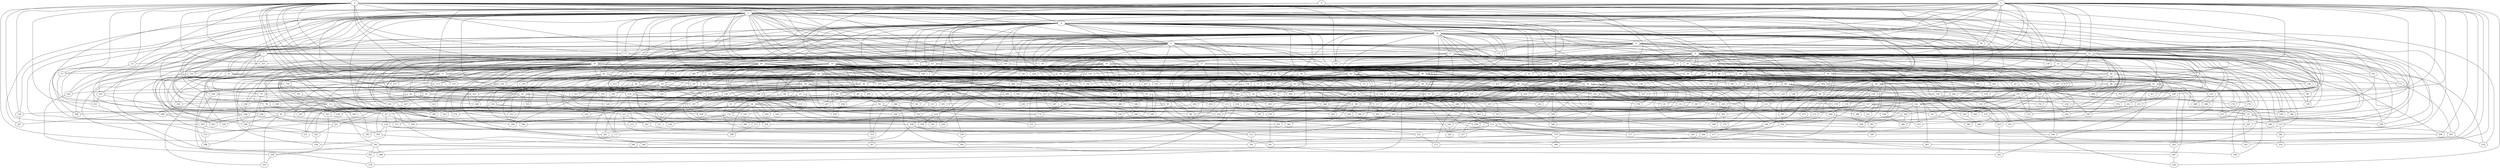 strict graph "barabasi_albert_graph(400,3)" {
0;
1;
2;
3;
4;
5;
6;
7;
8;
9;
10;
11;
12;
13;
14;
15;
16;
17;
18;
19;
20;
21;
22;
23;
24;
25;
26;
27;
28;
29;
30;
31;
32;
33;
34;
35;
36;
37;
38;
39;
40;
41;
42;
43;
44;
45;
46;
47;
48;
49;
50;
51;
52;
53;
54;
55;
56;
57;
58;
59;
60;
61;
62;
63;
64;
65;
66;
67;
68;
69;
70;
71;
72;
73;
74;
75;
76;
77;
78;
79;
80;
81;
82;
83;
84;
85;
86;
87;
88;
89;
90;
91;
92;
93;
94;
95;
96;
97;
98;
99;
100;
101;
102;
103;
104;
105;
106;
107;
108;
109;
110;
111;
112;
113;
114;
115;
116;
117;
118;
119;
120;
121;
122;
123;
124;
125;
126;
127;
128;
129;
130;
131;
132;
133;
134;
135;
136;
137;
138;
139;
140;
141;
142;
143;
144;
145;
146;
147;
148;
149;
150;
151;
152;
153;
154;
155;
156;
157;
158;
159;
160;
161;
162;
163;
164;
165;
166;
167;
168;
169;
170;
171;
172;
173;
174;
175;
176;
177;
178;
179;
180;
181;
182;
183;
184;
185;
186;
187;
188;
189;
190;
191;
192;
193;
194;
195;
196;
197;
198;
199;
200;
201;
202;
203;
204;
205;
206;
207;
208;
209;
210;
211;
212;
213;
214;
215;
216;
217;
218;
219;
220;
221;
222;
223;
224;
225;
226;
227;
228;
229;
230;
231;
232;
233;
234;
235;
236;
237;
238;
239;
240;
241;
242;
243;
244;
245;
246;
247;
248;
249;
250;
251;
252;
253;
254;
255;
256;
257;
258;
259;
260;
261;
262;
263;
264;
265;
266;
267;
268;
269;
270;
271;
272;
273;
274;
275;
276;
277;
278;
279;
280;
281;
282;
283;
284;
285;
286;
287;
288;
289;
290;
291;
292;
293;
294;
295;
296;
297;
298;
299;
300;
301;
302;
303;
304;
305;
306;
307;
308;
309;
310;
311;
312;
313;
314;
315;
316;
317;
318;
319;
320;
321;
322;
323;
324;
325;
326;
327;
328;
329;
330;
331;
332;
333;
334;
335;
336;
337;
338;
339;
340;
341;
342;
343;
344;
345;
346;
347;
348;
349;
350;
351;
352;
353;
354;
355;
356;
357;
358;
359;
360;
361;
362;
363;
364;
365;
366;
367;
368;
369;
370;
371;
372;
373;
374;
375;
376;
377;
378;
379;
380;
381;
382;
383;
384;
385;
386;
387;
388;
389;
390;
391;
392;
393;
394;
395;
396;
397;
398;
399;
0 -- 294  [is_available=True, prob="1.0"];
0 -- 3  [is_available=True, prob="0.12139426538"];
0 -- 110  [is_available=True, prob="0.943659329401"];
0 -- 6  [is_available=True, prob="0.176484072363"];
1 -- 128  [is_available=True, prob="0.650428135003"];
1 -- 3  [is_available=True, prob="0.190100964799"];
1 -- 4  [is_available=True, prob="0.403685122991"];
1 -- 8  [is_available=True, prob="0.13629879997"];
1 -- 265  [is_available=True, prob="1.0"];
1 -- 394  [is_available=True, prob="0.294748589682"];
1 -- 12  [is_available=True, prob="0.697127907965"];
1 -- 13  [is_available=True, prob="0.46489546162"];
1 -- 17  [is_available=True, prob="0.19092974041"];
1 -- 23  [is_available=True, prob="1.0"];
1 -- 24  [is_available=True, prob="0.404303828142"];
1 -- 32  [is_available=True, prob="0.501265370614"];
1 -- 36  [is_available=True, prob="0.820208734509"];
1 -- 38  [is_available=True, prob="0.141746806697"];
1 -- 40  [is_available=True, prob="0.602515206672"];
1 -- 170  [is_available=True, prob="0.635394158742"];
1 -- 301  [is_available=True, prob="0.362942728676"];
1 -- 47  [is_available=True, prob="0.0497056349336"];
1 -- 54  [is_available=True, prob="0.683385276013"];
1 -- 58  [is_available=True, prob="0.810369730081"];
1 -- 60  [is_available=True, prob="1.0"];
1 -- 192  [is_available=True, prob="0.80486416546"];
1 -- 70  [is_available=True, prob="0.847864231003"];
1 -- 207  [is_available=True, prob="0.843397937519"];
1 -- 336  [is_available=True, prob="1.0"];
1 -- 335  [is_available=True, prob="1.0"];
1 -- 93  [is_available=True, prob="1.0"];
1 -- 225  [is_available=True, prob="0.0630188999816"];
1 -- 232  [is_available=True, prob="1.0"];
1 -- 316  [is_available=True, prob="1.0"];
1 -- 246  [is_available=True, prob="1.0"];
1 -- 379  [is_available=True, prob="0.200695085171"];
2 -- 128  [is_available=True, prob="0.416467849047"];
2 -- 3  [is_available=True, prob="0.612939229783"];
2 -- 4  [is_available=True, prob="0.519882628632"];
2 -- 5  [is_available=True, prob="0.663714876371"];
2 -- 7  [is_available=True, prob="0.337886331131"];
2 -- 136  [is_available=True, prob="0.858212361606"];
2 -- 9  [is_available=True, prob="0.0588372902699"];
2 -- 10  [is_available=True, prob="1.0"];
2 -- 11  [is_available=True, prob="1.0"];
2 -- 397  [is_available=True, prob="0.447717801632"];
2 -- 16  [is_available=True, prob="0.127640227029"];
2 -- 18  [is_available=True, prob="0.936653841891"];
2 -- 148  [is_available=True, prob="0.997093734513"];
2 -- 23  [is_available=True, prob="0.271282962076"];
2 -- 282  [is_available=True, prob="0.539368990415"];
2 -- 27  [is_available=True, prob="0.442708451217"];
2 -- 285  [is_available=True, prob="0.0409638323727"];
2 -- 31  [is_available=True, prob="0.679069421501"];
2 -- 32  [is_available=True, prob="0.31742068052"];
2 -- 193  [is_available=True, prob="0.897985159769"];
2 -- 175  [is_available=True, prob="0.50104905965"];
2 -- 52  [is_available=True, prob="0.681140811516"];
2 -- 182  [is_available=True, prob="1.0"];
2 -- 57  [is_available=True, prob="1.0"];
2 -- 58  [is_available=True, prob="0.939770610368"];
2 -- 151  [is_available=True, prob="0.0733608982827"];
2 -- 189  [is_available=True, prob="1.0"];
2 -- 63  [is_available=True, prob="1.0"];
2 -- 65  [is_available=True, prob="1.0"];
2 -- 328  [is_available=True, prob="0.289656261708"];
2 -- 331  [is_available=True, prob="0.403752774223"];
2 -- 335  [is_available=True, prob="0.998430608937"];
2 -- 343  [is_available=True, prob="0.956874657658"];
2 -- 224  [is_available=True, prob="1.0"];
2 -- 99  [is_available=True, prob="0.99712834573"];
2 -- 251  [is_available=True, prob="1.0"];
3 -- 4  [is_available=True, prob="0.354022954436"];
3 -- 5  [is_available=True, prob="0.200327866595"];
3 -- 6  [is_available=True, prob="0.482946638329"];
3 -- 7  [is_available=True, prob="0.248982051504"];
3 -- 136  [is_available=True, prob="0.206086009638"];
3 -- 137  [is_available=True, prob="0.827061119775"];
3 -- 10  [is_available=True, prob="0.6529747037"];
3 -- 267  [is_available=True, prob="0.5370379299"];
3 -- 15  [is_available=True, prob="0.199519153503"];
3 -- 16  [is_available=True, prob="0.482541201045"];
3 -- 145  [is_available=True, prob="0.268255920627"];
3 -- 148  [is_available=True, prob="0.0441590975376"];
3 -- 21  [is_available=True, prob="0.13018247195"];
3 -- 22  [is_available=True, prob="0.203006275811"];
3 -- 24  [is_available=True, prob="0.91015239949"];
3 -- 156  [is_available=True, prob="1.0"];
3 -- 261  [is_available=True, prob="0.885345511119"];
3 -- 292  [is_available=True, prob="1.0"];
3 -- 37  [is_available=True, prob="0.505677504324"];
3 -- 39  [is_available=True, prob="0.14276545633"];
3 -- 40  [is_available=True, prob="0.225644331005"];
3 -- 297  [is_available=True, prob="1.0"];
3 -- 173  [is_available=True, prob="0.00554771500517"];
3 -- 46  [is_available=True, prob="0.154427684846"];
3 -- 175  [is_available=True, prob="0.551707660086"];
3 -- 48  [is_available=True, prob="0.937870220074"];
3 -- 392  [is_available=True, prob="0.30256038228"];
3 -- 178  [is_available=True, prob="0.679893152755"];
3 -- 308  [is_available=True, prob="1.0"];
3 -- 57  [is_available=True, prob="0.606309505849"];
3 -- 315  [is_available=True, prob="1.0"];
3 -- 324  [is_available=True, prob="0.521802524144"];
3 -- 69  [is_available=True, prob="1.0"];
3 -- 71  [is_available=True, prob="1.0"];
3 -- 72  [is_available=True, prob="0.702138049442"];
3 -- 354  [is_available=True, prob="0.934203258025"];
3 -- 79  [is_available=True, prob="0.9333576315"];
3 -- 83  [is_available=True, prob="1.0"];
3 -- 87  [is_available=True, prob="0.637939493067"];
3 -- 88  [is_available=True, prob="0.408551435622"];
3 -- 218  [is_available=True, prob="0.166348093663"];
3 -- 92  [is_available=True, prob="0.537660987695"];
3 -- 349  [is_available=True, prob="1.0"];
3 -- 226  [is_available=True, prob="0.0308747284776"];
3 -- 101  [is_available=True, prob="0.976955829052"];
3 -- 107  [is_available=True, prob="0.409530615753"];
4 -- 5  [is_available=True, prob="0.639804455447"];
4 -- 6  [is_available=True, prob="0.443816750924"];
4 -- 385  [is_available=True, prob="0.779869946792"];
4 -- 8  [is_available=True, prob="0.0069015150525"];
4 -- 11  [is_available=True, prob="1.0"];
4 -- 12  [is_available=True, prob="0.26894205357"];
4 -- 194  [is_available=True, prob="0.686476280832"];
4 -- 14  [is_available=True, prob="0.0790168379671"];
4 -- 399  [is_available=True, prob="0.428091419738"];
4 -- 274  [is_available=True, prob="0.826040908217"];
4 -- 24  [is_available=True, prob="0.0523317694013"];
4 -- 281  [is_available=True, prob="1.0"];
4 -- 30  [is_available=True, prob="0.329582858955"];
4 -- 31  [is_available=True, prob="0.460483836149"];
4 -- 38  [is_available=True, prob="0.52599467814"];
4 -- 41  [is_available=True, prob="1.0"];
4 -- 42  [is_available=True, prob="0.475167557425"];
4 -- 43  [is_available=True, prob="0.878453885329"];
4 -- 172  [is_available=True, prob="0.606652536067"];
4 -- 49  [is_available=True, prob="0.070899233066"];
4 -- 52  [is_available=True, prob="1.0"];
4 -- 62  [is_available=True, prob="0.701373033812"];
4 -- 63  [is_available=True, prob="1.0"];
4 -- 64  [is_available=True, prob="0.844664526583"];
4 -- 66  [is_available=True, prob="0.495575291125"];
4 -- 195  [is_available=True, prob="0.785645965241"];
4 -- 201  [is_available=True, prob="0.355227556283"];
4 -- 330  [is_available=True, prob="0.940292941937"];
4 -- 75  [is_available=True, prob="1.0"];
4 -- 332  [is_available=True, prob="0.919047540468"];
4 -- 78  [is_available=True, prob="0.259945520849"];
4 -- 214  [is_available=True, prob="1.0"];
4 -- 90  [is_available=True, prob="1.0"];
4 -- 348  [is_available=True, prob="0.466279919435"];
4 -- 222  [is_available=True, prob="0.681325013981"];
4 -- 355  [is_available=True, prob="1.0"];
4 -- 235  [is_available=True, prob="0.723788493602"];
4 -- 109  [is_available=True, prob="0.378961677487"];
4 -- 116  [is_available=True, prob="1.0"];
4 -- 191  [is_available=True, prob="1.0"];
4 -- 255  [is_available=True, prob="1.0"];
5 -- 133  [is_available=True, prob="1.0"];
5 -- 12  [is_available=True, prob="0.745064646103"];
5 -- 13  [is_available=True, prob="0.780669538196"];
5 -- 14  [is_available=True, prob="1.0"];
5 -- 17  [is_available=True, prob="0.280421325366"];
5 -- 147  [is_available=True, prob="0.746027343547"];
5 -- 27  [is_available=True, prob="0.039105719594"];
5 -- 261  [is_available=True, prob="1.0"];
5 -- 33  [is_available=True, prob="0.330837369004"];
5 -- 170  [is_available=True, prob="0.0885333970223"];
5 -- 175  [is_available=True, prob="0.802486989401"];
5 -- 55  [is_available=True, prob="0.184861854536"];
5 -- 194  [is_available=True, prob="0.149550302176"];
5 -- 200  [is_available=True, prob="0.993956167023"];
5 -- 75  [is_available=True, prob="0.494118095594"];
5 -- 333  [is_available=True, prob="0.235657803642"];
5 -- 225  [is_available=True, prob="0.142716378928"];
5 -- 226  [is_available=True, prob="1.0"];
5 -- 355  [is_available=True, prob="0.019515088021"];
5 -- 363  [is_available=True, prob="0.902456377654"];
5 -- 239  [is_available=True, prob="1.0"];
5 -- 240  [is_available=True, prob="1.0"];
5 -- 116  [is_available=True, prob="0.282251557405"];
5 -- 119  [is_available=True, prob="0.601222374505"];
5 -- 126  [is_available=True, prob="1.0"];
6 -- 129  [is_available=True, prob="0.369863160498"];
6 -- 230  [is_available=True, prob="0.385361872829"];
6 -- 7  [is_available=True, prob="0.74254148804"];
6 -- 8  [is_available=True, prob="1.0"];
6 -- 9  [is_available=True, prob="0.351443891679"];
6 -- 138  [is_available=True, prob="0.724460800354"];
6 -- 15  [is_available=True, prob="0.501704154796"];
6 -- 17  [is_available=True, prob="0.701161472539"];
6 -- 146  [is_available=True, prob="0.382361361128"];
6 -- 20  [is_available=True, prob="1.0"];
6 -- 149  [is_available=True, prob="0.393881184438"];
6 -- 151  [is_available=True, prob="0.477352088369"];
6 -- 25  [is_available=True, prob="1.0"];
6 -- 154  [is_available=True, prob="1.0"];
6 -- 29  [is_available=True, prob="0.74555232042"];
6 -- 159  [is_available=True, prob="0.286894882317"];
6 -- 170  [is_available=True, prob="0.236115606774"];
6 -- 45  [is_available=True, prob="0.615498516441"];
6 -- 183  [is_available=True, prob="0.27404732113"];
6 -- 185  [is_available=True, prob="1.0"];
6 -- 58  [is_available=True, prob="0.42707558707"];
6 -- 317  [is_available=True, prob="0.7582924217"];
6 -- 192  [is_available=True, prob="0.966345796243"];
6 -- 69  [is_available=True, prob="0.671687774244"];
6 -- 70  [is_available=True, prob="0.307180444216"];
6 -- 74  [is_available=True, prob="0.147518090784"];
6 -- 78  [is_available=True, prob="0.201216498398"];
6 -- 82  [is_available=True, prob="1.0"];
6 -- 84  [is_available=True, prob="1.0"];
6 -- 89  [is_available=True, prob="0.461128530698"];
6 -- 143  [is_available=True, prob="0.915359179605"];
6 -- 220  [is_available=True, prob="0.154999987893"];
6 -- 99  [is_available=True, prob="1.0"];
6 -- 100  [is_available=True, prob="0.139776754572"];
6 -- 101  [is_available=True, prob="0.134488731486"];
6 -- 102  [is_available=True, prob="0.894911154002"];
6 -- 273  [is_available=True, prob="0.580333136214"];
6 -- 243  [is_available=True, prob="0.847297320417"];
6 -- 245  [is_available=True, prob="0.839347107264"];
6 -- 277  [is_available=True, prob="0.780847478762"];
7 -- 100  [is_available=True, prob="1.0"];
7 -- 102  [is_available=True, prob="1.0"];
7 -- 266  [is_available=True, prob="0.85385838966"];
7 -- 331  [is_available=True, prob="0.991525217953"];
7 -- 46  [is_available=True, prob="1.0"];
7 -- 18  [is_available=True, prob="1.0"];
7 -- 227  [is_available=True, prob="0.356624989539"];
7 -- 308  [is_available=True, prob="0.414664877754"];
7 -- 25  [is_available=True, prob="0.771885982356"];
7 -- 93  [is_available=True, prob="0.876324307615"];
8 -- 34  [is_available=True, prob="0.713329424749"];
8 -- 166  [is_available=True, prob="0.557601779371"];
8 -- 129  [is_available=True, prob="0.378961706535"];
8 -- 9  [is_available=True, prob="0.73252731158"];
8 -- 298  [is_available=True, prob="0.476346038202"];
8 -- 353  [is_available=True, prob="0.261273900303"];
8 -- 79  [is_available=True, prob="0.237046044188"];
8 -- 307  [is_available=True, prob="0.876493383966"];
8 -- 21  [is_available=True, prob="0.164403672847"];
8 -- 284  [is_available=True, prob="0.287180226217"];
8 -- 59  [is_available=True, prob="1.0"];
8 -- 181  [is_available=True, prob="1.0"];
8 -- 63  [is_available=True, prob="0.850187411901"];
9 -- 128  [is_available=True, prob="1.0"];
9 -- 132  [is_available=True, prob="0.410896248564"];
9 -- 214  [is_available=True, prob="0.311901923085"];
9 -- 393  [is_available=True, prob="0.866189254188"];
9 -- 10  [is_available=True, prob="1.0"];
9 -- 11  [is_available=True, prob="0.175301634787"];
9 -- 14  [is_available=True, prob="1.0"];
9 -- 16  [is_available=True, prob="0.901912724956"];
9 -- 18  [is_available=True, prob="0.112822241433"];
9 -- 19  [is_available=True, prob="0.376705830686"];
9 -- 20  [is_available=True, prob="1.0"];
9 -- 22  [is_available=True, prob="0.0274917649431"];
9 -- 23  [is_available=True, prob="0.770032927213"];
9 -- 27  [is_available=True, prob="0.383831329553"];
9 -- 28  [is_available=True, prob="0.787986019988"];
9 -- 157  [is_available=True, prob="0.11453372783"];
9 -- 286  [is_available=True, prob="0.0617084288776"];
9 -- 31  [is_available=True, prob="1.0"];
9 -- 32  [is_available=True, prob="0.898609799057"];
9 -- 161  [is_available=True, prob="0.254237789274"];
9 -- 34  [is_available=True, prob="1.0"];
9 -- 35  [is_available=True, prob="1.0"];
9 -- 37  [is_available=True, prob="0.51584160142"];
9 -- 42  [is_available=True, prob="1.0"];
9 -- 306  [is_available=True, prob="0.151514640672"];
9 -- 46  [is_available=True, prob="0.0370681828987"];
9 -- 304  [is_available=True, prob="1.0"];
9 -- 48  [is_available=True, prob="1.0"];
9 -- 270  [is_available=True, prob="1.0"];
9 -- 179  [is_available=True, prob="0.314389837877"];
9 -- 186  [is_available=True, prob="1.0"];
9 -- 151  [is_available=True, prob="0.939805927502"];
9 -- 61  [is_available=True, prob="1.0"];
9 -- 394  [is_available=True, prob="0.478256117394"];
9 -- 191  [is_available=True, prob="0.451952390095"];
9 -- 192  [is_available=True, prob="1.0"];
9 -- 279  [is_available=True, prob="0.689478138334"];
9 -- 139  [is_available=True, prob="1.0"];
9 -- 68  [is_available=True, prob="0.838344765246"];
9 -- 200  [is_available=True, prob="0.129306744702"];
9 -- 202  [is_available=True, prob="0.167121542461"];
9 -- 331  [is_available=True, prob="1.0"];
9 -- 332  [is_available=True, prob="0.122648994543"];
9 -- 205  [is_available=True, prob="0.164400387086"];
9 -- 339  [is_available=True, prob="0.720715299647"];
9 -- 213  [is_available=True, prob="1.0"];
9 -- 86  [is_available=True, prob="0.680134359405"];
9 -- 89  [is_available=True, prob="0.610552421772"];
9 -- 218  [is_available=True, prob="1.0"];
9 -- 347  [is_available=True, prob="0.377825851555"];
9 -- 314  [is_available=True, prob="1.0"];
9 -- 350  [is_available=True, prob="0.0777732150466"];
9 -- 165  [is_available=True, prob="1.0"];
9 -- 96  [is_available=True, prob="0.612532855875"];
9 -- 276  [is_available=True, prob="0.201176655024"];
9 -- 188  [is_available=True, prob="0.810392248493"];
9 -- 106  [is_available=True, prob="1.0"];
9 -- 317  [is_available=True, prob="0.427076480595"];
9 -- 374  [is_available=True, prob="1.0"];
9 -- 121  [is_available=True, prob="1.0"];
9 -- 122  [is_available=True, prob="1.0"];
9 -- 123  [is_available=True, prob="1.0"];
9 -- 124  [is_available=True, prob="0.666242838295"];
10 -- 262  [is_available=True, prob="0.440646777305"];
10 -- 15  [is_available=True, prob="1.0"];
10 -- 278  [is_available=True, prob="0.158444058838"];
10 -- 25  [is_available=True, prob="0.937177367267"];
10 -- 154  [is_available=True, prob="1.0"];
10 -- 28  [is_available=True, prob="1.0"];
10 -- 282  [is_available=True, prob="0.839588881588"];
10 -- 35  [is_available=True, prob="1.0"];
10 -- 183  [is_available=True, prob="0.685423238468"];
10 -- 190  [is_available=True, prob="0.24856663968"];
10 -- 65  [is_available=True, prob="0.478257131401"];
10 -- 73  [is_available=True, prob="0.583200775619"];
10 -- 332  [is_available=True, prob="0.440762686179"];
10 -- 81  [is_available=True, prob="0.359654843506"];
10 -- 85  [is_available=True, prob="1.0"];
10 -- 217  [is_available=True, prob="1.0"];
10 -- 228  [is_available=True, prob="0.665548764"];
10 -- 104  [is_available=True, prob="1.0"];
10 -- 108  [is_available=True, prob="0.218610059629"];
10 -- 109  [is_available=True, prob="0.211859851843"];
10 -- 115  [is_available=True, prob="0.227619032337"];
10 -- 249  [is_available=True, prob="1.0"];
10 -- 380  [is_available=True, prob="0.800423408713"];
10 -- 254  [is_available=True, prob="1.0"];
10 -- 127  [is_available=True, prob="0.644765362402"];
11 -- 257  [is_available=True, prob="1.0"];
11 -- 323  [is_available=True, prob="0.755494022138"];
11 -- 165  [is_available=True, prob="1.0"];
11 -- 39  [is_available=True, prob="1.0"];
11 -- 71  [is_available=True, prob="0.129929257034"];
11 -- 396  [is_available=True, prob="0.963923317936"];
11 -- 13  [is_available=True, prob="0.668618849"];
11 -- 302  [is_available=True, prob="0.974600106175"];
11 -- 77  [is_available=True, prob="0.1776962279"];
11 -- 80  [is_available=True, prob="0.368924463395"];
11 -- 305  [is_available=True, prob="0.0398368244041"];
11 -- 84  [is_available=True, prob="0.0474447729882"];
11 -- 150  [is_available=True, prob="1.0"];
11 -- 41  [is_available=True, prob="0.995363853939"];
11 -- 153  [is_available=True, prob="1.0"];
11 -- 26  [is_available=True, prob="0.0926810408568"];
11 -- 367  [is_available=True, prob="0.838985999459"];
11 -- 254  [is_available=True, prob="1.0"];
12 -- 163  [is_available=True, prob="0.270217580553"];
12 -- 391  [is_available=True, prob="0.852076224908"];
12 -- 41  [is_available=True, prob="0.740525594941"];
12 -- 339  [is_available=True, prob="0.945678135368"];
12 -- 110  [is_available=True, prob="0.424406150083"];
12 -- 177  [is_available=True, prob="1.0"];
12 -- 211  [is_available=True, prob="0.000536697560118"];
12 -- 118  [is_available=True, prob="1.0"];
12 -- 150  [is_available=True, prob="1.0"];
12 -- 325  [is_available=True, prob="0.437028968759"];
13 -- 64  [is_available=True, prob="1.0"];
13 -- 131  [is_available=True, prob="0.561533882425"];
13 -- 164  [is_available=True, prob="0.732650985855"];
13 -- 295  [is_available=True, prob="0.776869027415"];
13 -- 167  [is_available=True, prob="0.451149739312"];
13 -- 104  [is_available=True, prob="1.0"];
13 -- 256  [is_available=True, prob="0.295835439239"];
13 -- 253  [is_available=True, prob="1.0"];
13 -- 210  [is_available=True, prob="1.0"];
13 -- 83  [is_available=True, prob="0.081306849134"];
13 -- 22  [is_available=True, prob="0.898368123559"];
13 -- 118  [is_available=True, prob="1.0"];
13 -- 127  [is_available=True, prob="0.626638485568"];
14 -- 44  [is_available=True, prob="0.648810994847"];
14 -- 48  [is_available=True, prob="0.301165838742"];
14 -- 50  [is_available=True, prob="0.145275829783"];
14 -- 196  [is_available=True, prob="1.0"];
14 -- 228  [is_available=True, prob="1.0"];
14 -- 379  [is_available=True, prob="0.745746843481"];
14 -- 221  [is_available=True, prob="1.0"];
14 -- 30  [is_available=True, prob="1.0"];
15 -- 384  [is_available=True, prob="1.0"];
15 -- 272  [is_available=True, prob="1.0"];
15 -- 131  [is_available=True, prob="0.54566087925"];
15 -- 279  [is_available=True, prob="0.642596082337"];
15 -- 29  [is_available=True, prob="1.0"];
15 -- 159  [is_available=True, prob="1.0"];
15 -- 35  [is_available=True, prob="0.684299067013"];
15 -- 44  [is_available=True, prob="0.0270660964743"];
15 -- 303  [is_available=True, prob="0.264113703428"];
15 -- 117  [is_available=True, prob="0.017425804204"];
15 -- 65  [is_available=True, prob="0.621458680685"];
15 -- 195  [is_available=True, prob="0.548061062496"];
15 -- 147  [is_available=True, prob="0.488831512634"];
15 -- 335  [is_available=True, prob="0.274740320753"];
15 -- 358  [is_available=True, prob="0.190264747025"];
15 -- 359  [is_available=True, prob="0.137886021557"];
15 -- 19  [is_available=True, prob="0.229032495626"];
15 -- 245  [is_available=True, prob="0.538887722013"];
15 -- 248  [is_available=True, prob="0.440654759845"];
15 -- 125  [is_available=True, prob="0.54795180191"];
16 -- 392  [is_available=True, prob="0.193592422998"];
16 -- 145  [is_available=True, prob="1.0"];
16 -- 26  [is_available=True, prob="1.0"];
16 -- 33  [is_available=True, prob="0.258004675391"];
16 -- 291  [is_available=True, prob="0.587832238629"];
16 -- 36  [is_available=True, prob="0.467498283537"];
16 -- 47  [is_available=True, prob="1.0"];
16 -- 50  [is_available=True, prob="0.823853441807"];
16 -- 51  [is_available=True, prob="0.82374842031"];
16 -- 184  [is_available=True, prob="0.0595338583182"];
16 -- 62  [is_available=True, prob="0.296688397497"];
16 -- 196  [is_available=True, prob="1.0"];
16 -- 161  [is_available=True, prob="0.989676224989"];
16 -- 74  [is_available=True, prob="0.849465505917"];
16 -- 76  [is_available=True, prob="0.698142664658"];
16 -- 248  [is_available=True, prob="0.0122648883239"];
16 -- 82  [is_available=True, prob="0.415337950864"];
16 -- 86  [is_available=True, prob="1.0"];
16 -- 216  [is_available=True, prob="0.979952757705"];
16 -- 96  [is_available=True, prob="0.956647371539"];
16 -- 113  [is_available=True, prob="0.081863492732"];
16 -- 119  [is_available=True, prob="0.751702949322"];
16 -- 120  [is_available=True, prob="0.355024367867"];
16 -- 121  [is_available=True, prob="0.0277501377265"];
16 -- 251  [is_available=True, prob="0.382988325306"];
16 -- 381  [is_available=True, prob="1.0"];
16 -- 383  [is_available=True, prob="1.0"];
17 -- 292  [is_available=True, prob="0.0447578964454"];
17 -- 135  [is_available=True, prob="0.632445748624"];
17 -- 72  [is_available=True, prob="0.239461051472"];
17 -- 43  [is_available=True, prob="0.682732118029"];
17 -- 142  [is_available=True, prob="1.0"];
17 -- 349  [is_available=True, prob="1.0"];
17 -- 49  [is_available=True, prob="1.0"];
17 -- 51  [is_available=True, prob="0.732786585101"];
17 -- 253  [is_available=True, prob="0.707121736513"];
17 -- 69  [is_available=True, prob="0.555987176057"];
17 -- 37  [is_available=True, prob="0.33362216222"];
18 -- 387  [is_available=True, prob="0.924960586984"];
18 -- 134  [is_available=True, prob="0.354615009201"];
18 -- 145  [is_available=True, prob="0.217111386946"];
18 -- 19  [is_available=True, prob="0.303429203344"];
18 -- 20  [is_available=True, prob="0.654277006916"];
18 -- 21  [is_available=True, prob="0.884784835579"];
18 -- 26  [is_available=True, prob="0.245096190063"];
18 -- 185  [is_available=True, prob="0.447275934088"];
18 -- 159  [is_available=True, prob="0.632556479164"];
18 -- 33  [is_available=True, prob="0.612975550682"];
18 -- 290  [is_available=True, prob="1.0"];
18 -- 135  [is_available=True, prob="1.0"];
18 -- 177  [is_available=True, prob="0.185213272271"];
18 -- 137  [is_available=True, prob="1.0"];
18 -- 57  [is_available=True, prob="0.207167194132"];
18 -- 59  [is_available=True, prob="0.902003814434"];
18 -- 62  [is_available=True, prob="0.793339105612"];
18 -- 68  [is_available=True, prob="0.619446771204"];
18 -- 197  [is_available=True, prob="0.288215598002"];
18 -- 330  [is_available=True, prob="0.960486219897"];
18 -- 334  [is_available=True, prob="0.30797773614"];
18 -- 80  [is_available=True, prob="0.100715948107"];
18 -- 87  [is_available=True, prob="0.365773449137"];
18 -- 223  [is_available=True, prob="1.0"];
18 -- 98  [is_available=True, prob="1.0"];
18 -- 187  [is_available=True, prob="1.0"];
18 -- 391  [is_available=True, prob="0.396087242803"];
18 -- 123  [is_available=True, prob="0.104245120202"];
18 -- 255  [is_available=True, prob="0.949531523725"];
19 -- 82  [is_available=True, prob="1.0"];
19 -- 47  [is_available=True, prob="1.0"];
19 -- 376  [is_available=True, prob="0.852906186873"];
19 -- 55  [is_available=True, prob="0.962879655377"];
19 -- 56  [is_available=True, prob="0.217345153163"];
19 -- 60  [is_available=True, prob="1.0"];
20 -- 362  [is_available=True, prob="0.608713900153"];
20 -- 77  [is_available=True, prob="0.415596611201"];
20 -- 207  [is_available=True, prob="0.996570847182"];
20 -- 304  [is_available=True, prob="0.13438745223"];
20 -- 211  [is_available=True, prob="1.0"];
20 -- 239  [is_available=True, prob="1.0"];
20 -- 125  [is_available=True, prob="0.687680512005"];
21 -- 325  [is_available=True, prob="0.929166181334"];
21 -- 50  [is_available=True, prob="1.0"];
21 -- 227  [is_available=True, prob="0.746802850291"];
21 -- 56  [is_available=True, prob="0.281807326489"];
21 -- 313  [is_available=True, prob="0.427104261438"];
22 -- 225  [is_available=True, prob="0.313319827662"];
22 -- 67  [is_available=True, prob="1.0"];
22 -- 235  [is_available=True, prob="0.654229310591"];
22 -- 143  [is_available=True, prob="0.793942550675"];
22 -- 379  [is_available=True, prob="0.57077552393"];
22 -- 317  [is_available=True, prob="0.493120859679"];
23 -- 177  [is_available=True, prob="0.150574630513"];
23 -- 203  [is_available=True, prob="1.0"];
23 -- 304  [is_available=True, prob="0.972080335424"];
23 -- 49  [is_available=True, prob="0.775141581476"];
23 -- 370  [is_available=True, prob="0.0362987853132"];
23 -- 180  [is_available=True, prob="0.548068031691"];
24 -- 64  [is_available=True, prob="0.5467136015"];
24 -- 34  [is_available=True, prob="0.64865922529"];
24 -- 134  [is_available=True, prob="0.280984039113"];
24 -- 39  [is_available=True, prob="0.848571452036"];
24 -- 72  [is_available=True, prob="0.793238937331"];
24 -- 106  [is_available=True, prob="0.776926136684"];
24 -- 139  [is_available=True, prob="0.342478775625"];
24 -- 173  [is_available=True, prob="0.749742699811"];
24 -- 143  [is_available=True, prob="0.120707162165"];
24 -- 112  [is_available=True, prob="0.65161780191"];
24 -- 146  [is_available=True, prob="1.0"];
24 -- 67  [is_available=True, prob="0.22013721409"];
24 -- 180  [is_available=True, prob="0.538255583272"];
24 -- 374  [is_available=True, prob="0.945519468002"];
24 -- 377  [is_available=True, prob="0.865394208287"];
24 -- 61  [is_available=True, prob="0.767666391558"];
24 -- 237  [is_available=True, prob="0.0642517687313"];
25 -- 293  [is_available=True, prob="0.933107643408"];
25 -- 113  [is_available=True, prob="1.0"];
25 -- 309  [is_available=True, prob="0.153443231877"];
25 -- 91  [is_available=True, prob="0.0705329465184"];
26 -- 160  [is_available=True, prob="1.0"];
26 -- 195  [is_available=True, prob="0.969157190511"];
26 -- 252  [is_available=True, prob="0.307741432403"];
26 -- 395  [is_available=True, prob="0.373723345161"];
26 -- 53  [is_available=True, prob="1.0"];
26 -- 310  [is_available=True, prob="0.325667492951"];
26 -- 87  [is_available=True, prob="1.0"];
26 -- 312  [is_available=True, prob="0.656978394943"];
26 -- 28  [is_available=True, prob="0.693188740399"];
26 -- 29  [is_available=True, prob="0.682611130975"];
27 -- 227  [is_available=True, prob="0.346229257998"];
27 -- 162  [is_available=True, prob="0.636365430213"];
27 -- 354  [is_available=True, prob="0.774771017893"];
27 -- 45  [is_available=True, prob="0.881723858969"];
27 -- 301  [is_available=True, prob="1.0"];
27 -- 112  [is_available=True, prob="0.258848848712"];
27 -- 183  [is_available=True, prob="0.65025118447"];
27 -- 152  [is_available=True, prob="0.545330842217"];
27 -- 378  [is_available=True, prob="0.106952266346"];
27 -- 30  [is_available=True, prob="1.0"];
27 -- 95  [is_available=True, prob="0.305437318606"];
28 -- 160  [is_available=True, prob="1.0"];
28 -- 172  [is_available=True, prob="0.265766903519"];
28 -- 79  [is_available=True, prob="1.0"];
28 -- 242  [is_available=True, prob="0.430040875933"];
28 -- 52  [is_available=True, prob="0.191153223933"];
28 -- 149  [is_available=True, prob="0.367515632824"];
28 -- 313  [is_available=True, prob="0.591098329996"];
28 -- 122  [is_available=True, prob="0.837120812588"];
29 -- 193  [is_available=True, prob="1.0"];
29 -- 390  [is_available=True, prob="0.355220078112"];
29 -- 220  [is_available=True, prob="0.469272435258"];
29 -- 94  [is_available=True, prob="0.692506607311"];
30 -- 162  [is_available=True, prob="1.0"];
30 -- 99  [is_available=True, prob="0.478245447465"];
30 -- 36  [is_available=True, prob="0.178836815282"];
30 -- 233  [is_available=True, prob="0.0468151191475"];
30 -- 43  [is_available=True, prob="0.966363343711"];
30 -- 268  [is_available=True, prob="0.318994239172"];
30 -- 354  [is_available=True, prob="1.0"];
30 -- 78  [is_available=True, prob="0.550812384095"];
30 -- 337  [is_available=True, prob="0.282603000135"];
30 -- 114  [is_available=True, prob="1.0"];
30 -- 115  [is_available=True, prob="0.623772956403"];
30 -- 150  [is_available=True, prob="1.0"];
30 -- 120  [is_available=True, prob="0.0744996004459"];
30 -- 250  [is_available=True, prob="0.510361113062"];
30 -- 318  [is_available=True, prob="1.0"];
31 -- 38  [is_available=True, prob="0.631444684605"];
31 -- 40  [is_available=True, prob="0.855023838782"];
31 -- 107  [is_available=True, prob="1.0"];
31 -- 140  [is_available=True, prob="0.25479386639"];
31 -- 98  [is_available=True, prob="0.0751101721878"];
31 -- 204  [is_available=True, prob="0.239835704796"];
31 -- 158  [is_available=True, prob="0.43972248397"];
32 -- 76  [is_available=True, prob="1.0"];
33 -- 114  [is_available=True, prob="0.993202493391"];
33 -- 391  [is_available=True, prob="0.953270329159"];
34 -- 66  [is_available=True, prob="1.0"];
34 -- 163  [is_available=True, prob="0.763624301465"];
34 -- 42  [is_available=True, prob="0.0910164144793"];
34 -- 238  [is_available=True, prob="0.33336557375"];
34 -- 81  [is_available=True, prob="0.744223051284"];
34 -- 124  [is_available=True, prob="0.953406294681"];
35 -- 393  [is_available=True, prob="0.878802933585"];
36 -- 166  [is_available=True, prob="1.0"];
36 -- 203  [is_available=True, prob="0.564416078248"];
36 -- 243  [is_available=True, prob="1.0"];
36 -- 345  [is_available=True, prob="0.758785854511"];
36 -- 250  [is_available=True, prob="0.656566595576"];
37 -- 66  [is_available=True, prob="0.413544626987"];
37 -- 234  [is_available=True, prob="0.344193940837"];
37 -- 110  [is_available=True, prob="0.431098949968"];
37 -- 206  [is_available=True, prob="0.903969648124"];
37 -- 242  [is_available=True, prob="1.0"];
37 -- 142  [is_available=True, prob="0.758702841193"];
37 -- 246  [is_available=True, prob="1.0"];
37 -- 56  [is_available=True, prob="1.0"];
37 -- 378  [is_available=True, prob="0.456211420807"];
37 -- 59  [is_available=True, prob="1.0"];
37 -- 61  [is_available=True, prob="0.842106727376"];
37 -- 190  [is_available=True, prob="1.0"];
37 -- 319  [is_available=True, prob="0.762635491983"];
38 -- 198  [is_available=True, prob="1.0"];
38 -- 334  [is_available=True, prob="0.537992181767"];
38 -- 146  [is_available=True, prob="1.0"];
38 -- 376  [is_available=True, prob="0.274481928036"];
38 -- 351  [is_available=True, prob="0.758810025404"];
38 -- 126  [is_available=True, prob="0.267577809903"];
39 -- 320  [is_available=True, prob="0.51344390366"];
39 -- 137  [is_available=True, prob="1.0"];
40 -- 386  [is_available=True, prob="0.63952137731"];
40 -- 138  [is_available=True, prob="1.0"];
40 -- 141  [is_available=True, prob="0.584439718021"];
40 -- 149  [is_available=True, prob="0.814923781643"];
40 -- 163  [is_available=True, prob="0.398139383537"];
40 -- 292  [is_available=True, prob="0.622602024548"];
40 -- 45  [is_available=True, prob="0.560511914359"];
40 -- 302  [is_available=True, prob="0.848002067061"];
40 -- 176  [is_available=True, prob="0.340441393444"];
40 -- 266  [is_available=True, prob="1.0"];
40 -- 215  [is_available=True, prob="1.0"];
40 -- 88  [is_available=True, prob="0.589928060984"];
40 -- 105  [is_available=True, prob="0.56160042791"];
40 -- 107  [is_available=True, prob="0.0783361829696"];
40 -- 237  [is_available=True, prob="1.0"];
40 -- 113  [is_available=True, prob="0.445624744463"];
40 -- 117  [is_available=True, prob="0.149026573236"];
40 -- 118  [is_available=True, prob="0.952077153363"];
40 -- 126  [is_available=True, prob="1.0"];
41 -- 252  [is_available=True, prob="0.84352310591"];
41 -- 325  [is_available=True, prob="1.0"];
42 -- 352  [is_available=True, prob="0.0209770397859"];
42 -- 97  [is_available=True, prob="1.0"];
42 -- 103  [is_available=True, prob="1.0"];
42 -- 75  [is_available=True, prob="0.206748424213"];
42 -- 44  [is_available=True, prob="0.91536744105"];
42 -- 205  [is_available=True, prob="1.0"];
42 -- 318  [is_available=True, prob="0.116673490203"];
42 -- 343  [is_available=True, prob="1.0"];
42 -- 286  [is_available=True, prob="0.457363442741"];
42 -- 73  [is_available=True, prob="1.0"];
42 -- 55  [is_available=True, prob="1.0"];
42 -- 312  [is_available=True, prob="0.902944214631"];
42 -- 249  [is_available=True, prob="1.0"];
42 -- 347  [is_available=True, prob="1.0"];
42 -- 199  [is_available=True, prob="0.332689138463"];
42 -- 95  [is_available=True, prob="0.940299535792"];
43 -- 193  [is_available=True, prob="0.816898506992"];
43 -- 68  [is_available=True, prob="1.0"];
43 -- 133  [is_available=True, prob="0.09430658169"];
43 -- 264  [is_available=True, prob="0.23160534752"];
43 -- 140  [is_available=True, prob="0.941047424927"];
43 -- 111  [is_available=True, prob="0.704254424092"];
43 -- 240  [is_available=True, prob="0.170902983589"];
43 -- 85  [is_available=True, prob="0.0121555472095"];
43 -- 368  [is_available=True, prob="0.542321488784"];
43 -- 157  [is_available=True, prob="0.986057475439"];
44 -- 130  [is_available=True, prob="0.676553524807"];
44 -- 70  [is_available=True, prob="1.0"];
44 -- 226  [is_available=True, prob="1.0"];
44 -- 209  [is_available=True, prob="1.0"];
44 -- 345  [is_available=True, prob="1.0"];
45 -- 327  [is_available=True, prob="0.853941268075"];
45 -- 106  [is_available=True, prob="0.309511952642"];
45 -- 398  [is_available=True, prob="0.879183989462"];
45 -- 51  [is_available=True, prob="0.780039457734"];
45 -- 212  [is_available=True, prob="0.736535459374"];
46 -- 101  [is_available=True, prob="0.711215399926"];
46 -- 71  [is_available=True, prob="0.811397857803"];
46 -- 382  [is_available=True, prob="0.93316322306"];
46 -- 270  [is_available=True, prob="1.0"];
46 -- 273  [is_available=True, prob="0.299474012413"];
46 -- 53  [is_available=True, prob="1.0"];
46 -- 154  [is_available=True, prob="0.414636995095"];
46 -- 363  [is_available=True, prob="0.348895512284"];
46 -- 60  [is_available=True, prob="0.286682340041"];
46 -- 125  [is_available=True, prob="0.241594933733"];
46 -- 350  [is_available=True, prob="0.9470169235"];
47 -- 326  [is_available=True, prob="0.176366729241"];
47 -- 392  [is_available=True, prob="0.00251607155766"];
47 -- 169  [is_available=True, prob="0.669319871165"];
47 -- 121  [is_available=True, prob="1.0"];
48 -- 132  [is_available=True, prob="0.189148623045"];
48 -- 276  [is_available=True, prob="0.1434008561"];
48 -- 302  [is_available=True, prob="0.165730915204"];
48 -- 215  [is_available=True, prob="1.0"];
48 -- 88  [is_available=True, prob="1.0"];
48 -- 260  [is_available=True, prob="0.235845694594"];
48 -- 91  [is_available=True, prob="0.960841045196"];
48 -- 94  [is_available=True, prob="1.0"];
49 -- 329  [is_available=True, prob="0.421882151898"];
50 -- 181  [is_available=True, prob="1.0"];
50 -- 265  [is_available=True, prob="0.372734466094"];
50 -- 204  [is_available=True, prob="0.188053225206"];
50 -- 269  [is_available=True, prob="0.0846869487793"];
50 -- 209  [is_available=True, prob="0.920977922763"];
50 -- 54  [is_available=True, prob="0.330853806713"];
50 -- 119  [is_available=True, prob="0.610846860214"];
50 -- 329  [is_available=True, prob="0.192682131072"];
50 -- 53  [is_available=True, prob="0.972437553241"];
51 -- 395  [is_available=True, prob="0.00595414126854"];
51 -- 81  [is_available=True, prob="0.620891445868"];
52 -- 355  [is_available=True, prob="0.496474511695"];
52 -- 105  [is_available=True, prob="1.0"];
52 -- 76  [is_available=True, prob="0.232713287372"];
52 -- 174  [is_available=True, prob="0.179631858816"];
52 -- 156  [is_available=True, prob="0.713957921285"];
52 -- 153  [is_available=True, prob="1.0"];
52 -- 95  [is_available=True, prob="1.0"];
53 -- 97  [is_available=True, prob="0.113944045956"];
53 -- 100  [is_available=True, prob="0.76212251803"];
53 -- 80  [is_available=True, prob="0.501780495928"];
53 -- 179  [is_available=True, prob="0.10690317194"];
53 -- 54  [is_available=True, prob="1.0"];
54 -- 288  [is_available=True, prob="0.562532723881"];
54 -- 67  [is_available=True, prob="0.480268520359"];
54 -- 356  [is_available=True, prob="1.0"];
54 -- 202  [is_available=True, prob="0.156593724473"];
54 -- 344  [is_available=True, prob="0.368009392998"];
54 -- 147  [is_available=True, prob="0.0131352412805"];
54 -- 215  [is_available=True, prob="0.720192829944"];
54 -- 152  [is_available=True, prob="1.0"];
54 -- 93  [is_available=True, prob="0.61941039979"];
54 -- 191  [is_available=True, prob="0.0149680890515"];
55 -- 169  [is_available=True, prob="1.0"];
55 -- 303  [is_available=True, prob="1.0"];
55 -- 361  [is_available=True, prob="0.374979284435"];
56 -- 367  [is_available=True, prob="0.632028064491"];
56 -- 337  [is_available=True, prob="0.64170961371"];
56 -- 280  [is_available=True, prob="0.839766579608"];
57 -- 188  [is_available=True, prob="1.0"];
58 -- 98  [is_available=True, prob="0.384967532073"];
59 -- 96  [is_available=True, prob="0.629097199658"];
59 -- 224  [is_available=True, prob="1.0"];
59 -- 259  [is_available=True, prob="0.907334296886"];
59 -- 327  [is_available=True, prob="1.0"];
59 -- 169  [is_available=True, prob="0.514305784538"];
59 -- 173  [is_available=True, prob="0.890513978107"];
59 -- 296  [is_available=True, prob="0.560961037024"];
59 -- 116  [is_available=True, prob="0.0902280832509"];
59 -- 213  [is_available=True, prob="0.330156691065"];
59 -- 361  [is_available=True, prob="1.0"];
59 -- 348  [is_available=True, prob="1.0"];
59 -- 346  [is_available=True, prob="0.429594765688"];
59 -- 347  [is_available=True, prob="1.0"];
59 -- 124  [is_available=True, prob="0.355269355157"];
59 -- 158  [is_available=True, prob="0.207298891447"];
60 -- 102  [is_available=True, prob="0.0644853082397"];
60 -- 236  [is_available=True, prob="0.227470983959"];
60 -- 84  [is_available=True, prob="0.858821620814"];
60 -- 85  [is_available=True, prob="0.515569344648"];
61 -- 232  [is_available=True, prob="0.806203449511"];
61 -- 267  [is_available=True, prob="1.0"];
62 -- 289  [is_available=True, prob="1.0"];
62 -- 103  [is_available=True, prob="0.0151062847216"];
62 -- 105  [is_available=True, prob="0.256381315044"];
62 -- 74  [is_available=True, prob="0.313925518684"];
62 -- 269  [is_available=True, prob="0.911525110484"];
62 -- 274  [is_available=True, prob="0.0624469850575"];
62 -- 260  [is_available=True, prob="0.749084208278"];
62 -- 255  [is_available=True, prob="0.949377996055"];
63 -- 259  [is_available=True, prob="0.601182681874"];
63 -- 357  [is_available=True, prob="0.238677789406"];
63 -- 298  [is_available=True, prob="0.790010010602"];
63 -- 109  [is_available=True, prob="0.902435122456"];
63 -- 254  [is_available=True, prob="0.479797948662"];
63 -- 213  [is_available=True, prob="0.703234928932"];
63 -- 190  [is_available=True, prob="1.0"];
63 -- 223  [is_available=True, prob="0.24303421572"];
64 -- 289  [is_available=True, prob="1.0"];
64 -- 389  [is_available=True, prob="0.446762719772"];
64 -- 358  [is_available=True, prob="0.971167053651"];
64 -- 340  [is_available=True, prob="1.0"];
64 -- 86  [is_available=True, prob="1.0"];
64 -- 377  [is_available=True, prob="0.362181423676"];
65 -- 283  [is_available=True, prob="0.965113564352"];
65 -- 162  [is_available=True, prob="1.0"];
65 -- 231  [is_available=True, prob="0.203816402982"];
65 -- 130  [is_available=True, prob="0.914088121272"];
65 -- 112  [is_available=True, prob="0.819777555787"];
65 -- 141  [is_available=True, prob="0.255972725044"];
65 -- 313  [is_available=True, prob="1.0"];
65 -- 122  [is_available=True, prob="1.0"];
65 -- 155  [is_available=True, prob="0.910865159969"];
65 -- 284  [is_available=True, prob="1.0"];
65 -- 222  [is_available=True, prob="0.819542628596"];
66 -- 384  [is_available=True, prob="0.316354656573"];
66 -- 323  [is_available=True, prob="0.428575697279"];
66 -- 344  [is_available=True, prob="1.0"];
67 -- 200  [is_available=True, prob="1.0"];
67 -- 111  [is_available=True, prob="0.277683963946"];
67 -- 281  [is_available=True, prob="0.713039583829"];
67 -- 123  [is_available=True, prob="0.510480973027"];
68 -- 252  [is_available=True, prob="0.922286102938"];
68 -- 359  [is_available=True, prob="0.711179450765"];
70 -- 276  [is_available=True, prob="0.727957264187"];
70 -- 184  [is_available=True, prob="0.42556305136"];
70 -- 380  [is_available=True, prob="0.73357556777"];
71 -- 198  [is_available=True, prob="0.0817162842915"];
71 -- 77  [is_available=True, prob="0.332446213871"];
71 -- 336  [is_available=True, prob="0.474296167404"];
71 -- 338  [is_available=True, prob="0.921903861036"];
71 -- 247  [is_available=True, prob="0.637172650123"];
72 -- 390  [is_available=True, prob="1.0"];
72 -- 73  [is_available=True, prob="0.73836391185"];
72 -- 206  [is_available=True, prob="1.0"];
72 -- 285  [is_available=True, prob="1.0"];
74 -- 152  [is_available=True, prob="0.353480120733"];
74 -- 306  [is_available=True, prob="0.380275702445"];
75 -- 90  [is_available=True, prob="0.120039330497"];
75 -- 92  [is_available=True, prob="0.219161342978"];
75 -- 314  [is_available=True, prob="0.377100153175"];
75 -- 222  [is_available=True, prob="0.274096540134"];
75 -- 229  [is_available=True, prob="0.714857301922"];
76 -- 266  [is_available=True, prob="0.300672296837"];
76 -- 278  [is_available=True, prob="0.0615265654319"];
76 -- 90  [is_available=True, prob="1.0"];
77 -- 129  [is_available=True, prob="1.0"];
77 -- 83  [is_available=True, prob="0.710549698449"];
77 -- 246  [is_available=True, prob="1.0"];
77 -- 92  [is_available=True, prob="0.872091552524"];
78 -- 138  [is_available=True, prob="0.111695596165"];
78 -- 235  [is_available=True, prob="0.308746643627"];
78 -- 114  [is_available=True, prob="0.576753745925"];
78 -- 210  [is_available=True, prob="0.978329748105"];
78 -- 277  [is_available=True, prob="0.225912843688"];
78 -- 287  [is_available=True, prob="0.247700026194"];
79 -- 236  [is_available=True, prob="0.191634187256"];
79 -- 388  [is_available=True, prob="0.501132846822"];
80 -- 164  [is_available=True, prob="1.0"];
80 -- 144  [is_available=True, prob="1.0"];
80 -- 91  [is_available=True, prob="0.0337402026003"];
82 -- 115  [is_available=True, prob="0.90812798012"];
82 -- 247  [is_available=True, prob="1.0"];
82 -- 223  [is_available=True, prob="0.58902736571"];
83 -- 97  [is_available=True, prob="0.570827715517"];
83 -- 293  [is_available=True, prob="0.533406642888"];
83 -- 236  [is_available=True, prob="1.0"];
83 -- 374  [is_available=True, prob="0.606202545485"];
83 -- 187  [is_available=True, prob="0.796644673235"];
84 -- 144  [is_available=True, prob="0.899827340215"];
84 -- 205  [is_available=True, prob="0.438970645276"];
85 -- 263  [is_available=True, prob="0.691720072983"];
85 -- 300  [is_available=True, prob="0.611377036577"];
85 -- 371  [is_available=True, prob="0.883425976361"];
85 -- 377  [is_available=True, prob="0.1587530174"];
85 -- 103  [is_available=True, prob="1.0"];
86 -- 176  [is_available=True, prob="0.611446152647"];
86 -- 211  [is_available=True, prob="0.433058853858"];
86 -- 278  [is_available=True, prob="0.888090653036"];
86 -- 186  [is_available=True, prob="0.155039027506"];
87 -- 197  [is_available=True, prob="1.0"];
87 -- 140  [is_available=True, prob="0.915568899904"];
87 -- 241  [is_available=True, prob="0.856333342596"];
87 -- 212  [is_available=True, prob="1.0"];
87 -- 349  [is_available=True, prob="1.0"];
88 -- 393  [is_available=True, prob="0.565844205999"];
88 -- 89  [is_available=True, prob="1.0"];
88 -- 217  [is_available=True, prob="0.565733943514"];
89 -- 139  [is_available=True, prob="1.0"];
90 -- 322  [is_available=True, prob="0.649938713964"];
91 -- 196  [is_available=True, prob="0.226093183359"];
91 -- 203  [is_available=True, prob="0.801706935948"];
91 -- 310  [is_available=True, prob="0.0226400391574"];
92 -- 352  [is_available=True, prob="0.00882403887352"];
92 -- 238  [is_available=True, prob="1.0"];
92 -- 144  [is_available=True, prob="1.0"];
92 -- 395  [is_available=True, prob="0.67126253175"];
92 -- 94  [is_available=True, prob="1.0"];
92 -- 127  [is_available=True, prob="0.791394538364"];
93 -- 156  [is_available=True, prob="1.0"];
93 -- 189  [is_available=True, prob="0.521466726968"];
95 -- 160  [is_available=True, prob="0.0568682124853"];
95 -- 271  [is_available=True, prob="0.00539688533306"];
95 -- 342  [is_available=True, prob="1.0"];
95 -- 372  [is_available=True, prob="1.0"];
96 -- 132  [is_available=True, prob="0.468615771026"];
96 -- 134  [is_available=True, prob="0.745826480424"];
96 -- 104  [is_available=True, prob="0.295901536544"];
96 -- 148  [is_available=True, prob="1.0"];
96 -- 311  [is_available=True, prob="0.71834997241"];
96 -- 228  [is_available=True, prob="0.25639905522"];
97 -- 131  [is_available=True, prob="0.686892408375"];
97 -- 364  [is_available=True, prob="0.451236394274"];
97 -- 309  [is_available=True, prob="0.146396493924"];
98 -- 199  [is_available=True, prob="0.944154792846"];
98 -- 299  [is_available=True, prob="0.459827289036"];
98 -- 108  [is_available=True, prob="0.608538113249"];
99 -- 187  [is_available=True, prob="0.741836677925"];
99 -- 108  [is_available=True, prob="0.230675800963"];
99 -- 130  [is_available=True, prob="0.0132431638802"];
99 -- 368  [is_available=True, prob="0.328651408314"];
99 -- 369  [is_available=True, prob="0.837842672956"];
99 -- 120  [is_available=True, prob="1.0"];
99 -- 155  [is_available=True, prob="0.957671185627"];
101 -- 176  [is_available=True, prob="0.37637975232"];
102 -- 294  [is_available=True, prob="0.0276290772345"];
102 -- 136  [is_available=True, prob="0.405671244178"];
102 -- 330  [is_available=True, prob="0.437691795958"];
102 -- 174  [is_available=True, prob="1.0"];
102 -- 342  [is_available=True, prob="0.467270198091"];
102 -- 220  [is_available=True, prob="0.269785348818"];
104 -- 164  [is_available=True, prob="0.796589425398"];
104 -- 399  [is_available=True, prob="0.0246526576644"];
104 -- 240  [is_available=True, prob="0.955288438112"];
104 -- 216  [is_available=True, prob="0.493968063344"];
104 -- 381  [is_available=True, prob="0.789800177142"];
105 -- 133  [is_available=True, prob="0.577808864099"];
105 -- 231  [is_available=True, prob="1.0"];
105 -- 111  [is_available=True, prob="1.0"];
105 -- 247  [is_available=True, prob="0.18658766405"];
105 -- 188  [is_available=True, prob="0.058276562908"];
106 -- 249  [is_available=True, prob="1.0"];
107 -- 264  [is_available=True, prob="0.880522545189"];
107 -- 351  [is_available=True, prob="0.425833005391"];
109 -- 280  [is_available=True, prob="0.696821361348"];
110 -- 184  [is_available=True, prob="1.0"];
110 -- 219  [is_available=True, prob="0.369733039547"];
111 -- 257  [is_available=True, prob="0.305782293334"];
111 -- 171  [is_available=True, prob="0.741490938353"];
111 -- 271  [is_available=True, prob="0.238756514928"];
111 -- 178  [is_available=True, prob="1.0"];
113 -- 155  [is_available=True, prob="0.694266115221"];
113 -- 385  [is_available=True, prob="0.599567372129"];
114 -- 117  [is_available=True, prob="0.719625955457"];
114 -- 316  [is_available=True, prob="0.470305110159"];
114 -- 221  [is_available=True, prob="0.692673498935"];
115 -- 291  [is_available=True, prob="0.308211842986"];
115 -- 165  [is_available=True, prob="1.0"];
115 -- 323  [is_available=True, prob="1.0"];
115 -- 219  [is_available=True, prob="0.519531706788"];
117 -- 361  [is_available=True, prob="0.442413674952"];
118 -- 237  [is_available=True, prob="0.272471129841"];
118 -- 141  [is_available=True, prob="0.772696586389"];
119 -- 321  [is_available=True, prob="0.273580445292"];
119 -- 142  [is_available=True, prob="0.862710205622"];
119 -- 273  [is_available=True, prob="0.159692078928"];
119 -- 382  [is_available=True, prob="0.269153569759"];
120 -- 232  [is_available=True, prob="0.282440609744"];
120 -- 189  [is_available=True, prob="1.0"];
121 -- 168  [is_available=True, prob="0.489441443249"];
121 -- 365  [is_available=True, prob="0.0560105682405"];
121 -- 308  [is_available=True, prob="0.206049875078"];
121 -- 185  [is_available=True, prob="0.840067501439"];
121 -- 315  [is_available=True, prob="0.692453573187"];
122 -- 348  [is_available=True, prob="0.808107898044"];
123 -- 294  [is_available=True, prob="1.0"];
123 -- 241  [is_available=True, prob="0.3357094156"];
123 -- 201  [is_available=True, prob="0.263315133432"];
124 -- 230  [is_available=True, prob="1.0"];
124 -- 299  [is_available=True, prob="0.0273851227179"];
124 -- 370  [is_available=True, prob="0.747762419398"];
124 -- 186  [is_available=True, prob="0.371115294405"];
125 -- 327  [is_available=True, prob="1.0"];
127 -- 326  [is_available=True, prob="0.80508532809"];
127 -- 214  [is_available=True, prob="0.393255960125"];
130 -- 198  [is_available=True, prob="1.0"];
131 -- 321  [is_available=True, prob="1.0"];
132 -- 356  [is_available=True, prob="0.0361683650269"];
132 -- 268  [is_available=True, prob="0.237886905977"];
132 -- 286  [is_available=True, prob="0.559647516209"];
133 -- 243  [is_available=True, prob="1.0"];
134 -- 135  [is_available=True, prob="0.0784698655284"];
134 -- 171  [is_available=True, prob="0.22594999189"];
134 -- 179  [is_available=True, prob="0.615171190847"];
135 -- 369  [is_available=True, prob="0.734278693663"];
136 -- 297  [is_available=True, prob="0.946772330397"];
137 -- 167  [is_available=True, prob="0.218347647855"];
138 -- 281  [is_available=True, prob="0.38687656179"];
138 -- 210  [is_available=True, prob="0.640690787059"];
140 -- 320  [is_available=True, prob="0.208106712697"];
140 -- 206  [is_available=True, prob="0.172401726764"];
141 -- 378  [is_available=True, prob="0.922012580121"];
141 -- 158  [is_available=True, prob="0.37897434884"];
141 -- 319  [is_available=True, prob="0.242546723451"];
142 -- 353  [is_available=True, prob="1.0"];
142 -- 168  [is_available=True, prob="0.441028179832"];
142 -- 172  [is_available=True, prob="0.243518219281"];
142 -- 180  [is_available=True, prob="0.787338573699"];
143 -- 197  [is_available=True, prob="0.0589494772372"];
143 -- 167  [is_available=True, prob="0.268335055617"];
143 -- 233  [is_available=True, prob="0.384241881516"];
143 -- 157  [is_available=True, prob="1.0"];
143 -- 318  [is_available=True, prob="0.392676860107"];
144 -- 245  [is_available=True, prob="0.66018803323"];
145 -- 263  [is_available=True, prob="0.876079309433"];
145 -- 234  [is_available=True, prob="0.0933964803253"];
145 -- 312  [is_available=True, prob="1.0"];
145 -- 319  [is_available=True, prob="0.416377757809"];
147 -- 288  [is_available=True, prob="1.0"];
147 -- 262  [is_available=True, prob="0.268566228514"];
148 -- 295  [is_available=True, prob="1.0"];
148 -- 269  [is_available=True, prob="0.179646015323"];
148 -- 153  [is_available=True, prob="1.0"];
149 -- 244  [is_available=True, prob="0.372695331746"];
149 -- 253  [is_available=True, prob="0.737287573456"];
150 -- 216  [is_available=True, prob="1.0"];
150 -- 375  [is_available=True, prob="1.0"];
152 -- 168  [is_available=True, prob="0.971426718724"];
152 -- 334  [is_available=True, prob="0.797202584764"];
152 -- 272  [is_available=True, prob="0.422098952193"];
153 -- 358  [is_available=True, prob="0.126376157655"];
153 -- 307  [is_available=True, prob="0.863563506269"];
155 -- 171  [is_available=True, prob="0.0978476135308"];
156 -- 322  [is_available=True, prob="0.0198250470248"];
156 -- 359  [is_available=True, prob="1.0"];
156 -- 338  [is_available=True, prob="1.0"];
156 -- 244  [is_available=True, prob="0.548021524591"];
157 -- 363  [is_available=True, prob="0.427093767829"];
157 -- 398  [is_available=True, prob="0.877652835846"];
157 -- 271  [is_available=True, prob="0.336329558315"];
157 -- 208  [is_available=True, prob="1.0"];
157 -- 339  [is_available=True, prob="1.0"];
157 -- 219  [is_available=True, prob="1.0"];
158 -- 230  [is_available=True, prob="1.0"];
159 -- 161  [is_available=True, prob="0.433485805994"];
159 -- 182  [is_available=True, prob="0.16958843616"];
160 -- 360  [is_available=True, prob="0.0851410405231"];
160 -- 340  [is_available=True, prob="0.812652765682"];
161 -- 296  [is_available=True, prob="0.316452814281"];
162 -- 234  [is_available=True, prob="0.250926645023"];
162 -- 204  [is_available=True, prob="0.56174915314"];
162 -- 370  [is_available=True, prob="1.0"];
162 -- 178  [is_available=True, prob="0.164671052267"];
163 -- 174  [is_available=True, prob="1.0"];
163 -- 244  [is_available=True, prob="0.558527303891"];
163 -- 279  [is_available=True, prob="0.363385484474"];
164 -- 346  [is_available=True, prob="1.0"];
165 -- 166  [is_available=True, prob="0.840690849525"];
167 -- 181  [is_available=True, prob="0.0634405329355"];
168 -- 360  [is_available=True, prob="0.770390080588"];
168 -- 238  [is_available=True, prob="0.894916601918"];
168 -- 212  [is_available=True, prob="0.624019177059"];
169 -- 270  [is_available=True, prob="0.625944961155"];
171 -- 182  [is_available=True, prob="0.888707585604"];
172 -- 194  [is_available=True, prob="1.0"];
173 -- 201  [is_available=True, prob="0.714595089575"];
174 -- 296  [is_available=True, prob="0.467103846304"];
174 -- 257  [is_available=True, prob="1.0"];
175 -- 208  [is_available=True, prob="0.118200454957"];
175 -- 209  [is_available=True, prob="0.995720124014"];
177 -- 207  [is_available=True, prob="1.0"];
178 -- 324  [is_available=True, prob="0.238591826188"];
178 -- 389  [is_available=True, prob="0.898301908596"];
178 -- 265  [is_available=True, prob="0.495579846029"];
178 -- 301  [is_available=True, prob="0.480672783005"];
178 -- 283  [is_available=True, prob="0.0582797928663"];
178 -- 382  [is_available=True, prob="0.859524053939"];
181 -- 272  [is_available=True, prob="0.87918034688"];
181 -- 258  [is_available=True, prob="0.5354325577"];
182 -- 291  [is_available=True, prob="0.992740447251"];
182 -- 199  [is_available=True, prob="0.177209143611"];
182 -- 362  [is_available=True, prob="1.0"];
182 -- 258  [is_available=True, prob="1.0"];
182 -- 386  [is_available=True, prob="0.708990475798"];
183 -- 260  [is_available=True, prob="1.0"];
183 -- 369  [is_available=True, prob="0.666446186489"];
183 -- 345  [is_available=True, prob="1.0"];
184 -- 290  [is_available=True, prob="1.0"];
186 -- 387  [is_available=True, prob="0.737318770616"];
186 -- 262  [is_available=True, prob="0.0176109168587"];
186 -- 396  [is_available=True, prob="0.269642122885"];
188 -- 293  [is_available=True, prob="1.0"];
190 -- 202  [is_available=True, prob="0.394101191764"];
190 -- 241  [is_available=True, prob="0.435666918182"];
191 -- 380  [is_available=True, prob="1.0"];
192 -- 224  [is_available=True, prob="0.423900665604"];
192 -- 250  [is_available=True, prob="0.861542967174"];
193 -- 328  [is_available=True, prob="0.767066440539"];
194 -- 364  [is_available=True, prob="1.0"];
194 -- 305  [is_available=True, prob="1.0"];
194 -- 371  [is_available=True, prob="0.881128480127"];
195 -- 280  [is_available=True, prob="1.0"];
195 -- 217  [is_available=True, prob="0.0263079925919"];
196 -- 231  [is_available=True, prob="0.546681371843"];
197 -- 303  [is_available=True, prob="0.959088603731"];
198 -- 208  [is_available=True, prob="0.800698369413"];
201 -- 218  [is_available=True, prob="0.720328571736"];
201 -- 341  [is_available=True, prob="1.0"];
205 -- 289  [is_available=True, prob="1.0"];
205 -- 365  [is_available=True, prob="0.34794225269"];
205 -- 342  [is_available=True, prob="0.560106727981"];
205 -- 221  [is_available=True, prob="0.883363285057"];
205 -- 287  [is_available=True, prob="0.599422215856"];
206 -- 229  [is_available=True, prob="0.496827177227"];
208 -- 282  [is_available=True, prob="1.0"];
210 -- 340  [is_available=True, prob="0.0026733694906"];
211 -- 322  [is_available=True, prob="1.0"];
211 -- 239  [is_available=True, prob="0.462595607358"];
212 -- 389  [is_available=True, prob="1.0"];
212 -- 324  [is_available=True, prob="0.263573188063"];
213 -- 328  [is_available=True, prob="0.45539838731"];
213 -- 367  [is_available=True, prob="0.608627149118"];
213 -- 311  [is_available=True, prob="0.533726350526"];
214 -- 344  [is_available=True, prob="0.73750063784"];
214 -- 315  [is_available=True, prob="0.293908421135"];
214 -- 284  [is_available=True, prob="0.639028695311"];
215 -- 298  [is_available=True, prob="1.0"];
217 -- 368  [is_available=True, prob="0.107505861237"];
217 -- 229  [is_available=True, prob="0.650955902461"];
219 -- 275  [is_available=True, prob="1.0"];
221 -- 242  [is_available=True, prob="0.183420247286"];
222 -- 248  [is_available=True, prob="0.731002789874"];
222 -- 261  [is_available=True, prob="0.834504337793"];
223 -- 385  [is_available=True, prob="0.555383471457"];
224 -- 297  [is_available=True, prob="0.469374456178"];
224 -- 326  [is_available=True, prob="0.994123254815"];
225 -- 251  [is_available=True, prob="1.0"];
225 -- 263  [is_available=True, prob="0.748538177842"];
226 -- 258  [is_available=True, prob="0.30927019517"];
227 -- 264  [is_available=True, prob="0.0591520269157"];
228 -- 321  [is_available=True, prob="1.0"];
228 -- 267  [is_available=True, prob="1.0"];
228 -- 309  [is_available=True, prob="0.0212378490671"];
232 -- 233  [is_available=True, prob="0.760882496695"];
234 -- 307  [is_available=True, prob="1.0"];
234 -- 300  [is_available=True, prob="0.983439146635"];
235 -- 277  [is_available=True, prob="0.710531649943"];
236 -- 329  [is_available=True, prob="0.746966427443"];
237 -- 275  [is_available=True, prob="0.709764419902"];
238 -- 300  [is_available=True, prob="0.0971967751532"];
239 -- 256  [is_available=True, prob="0.511662416002"];
240 -- 390  [is_available=True, prob="0.184338649799"];
240 -- 373  [is_available=True, prob="0.681981410081"];
242 -- 338  [is_available=True, prob="0.53689167185"];
243 -- 362  [is_available=True, prob="0.692454502025"];
245 -- 320  [is_available=True, prob="0.240240624937"];
246 -- 256  [is_available=True, prob="0.585450552063"];
249 -- 275  [is_available=True, prob="0.358020662893"];
249 -- 306  [is_available=True, prob="0.560177350024"];
250 -- 346  [is_available=True, prob="0.4613082023"];
250 -- 383  [is_available=True, prob="0.928292360478"];
251 -- 386  [is_available=True, prob="0.464261529003"];
252 -- 343  [is_available=True, prob="0.150567741857"];
253 -- 259  [is_available=True, prob="1.0"];
254 -- 290  [is_available=True, prob="1.0"];
256 -- 394  [is_available=True, prob="0.517705903821"];
256 -- 364  [is_available=True, prob="1.0"];
258 -- 310  [is_available=True, prob="0.706939616136"];
259 -- 351  [is_available=True, prob="0.0547951607807"];
260 -- 268  [is_available=True, prob="0.230582057856"];
260 -- 285  [is_available=True, prob="1.0"];
260 -- 383  [is_available=True, prob="0.0302226589001"];
262 -- 314  [is_available=True, prob="1.0"];
266 -- 350  [is_available=True, prob="0.564421170019"];
268 -- 283  [is_available=True, prob="0.88845105575"];
269 -- 274  [is_available=True, prob="0.217736123647"];
269 -- 337  [is_available=True, prob="0.869157367071"];
269 -- 311  [is_available=True, prob="0.798745473327"];
270 -- 341  [is_available=True, prob="0.425441969579"];
275 -- 288  [is_available=True, prob="1.0"];
276 -- 366  [is_available=True, prob="0.508487418679"];
280 -- 352  [is_available=True, prob="0.91111194846"];
282 -- 372  [is_available=True, prob="0.431979562754"];
282 -- 365  [is_available=True, prob="0.295174662172"];
283 -- 287  [is_available=True, prob="0.12941679826"];
285 -- 357  [is_available=True, prob="1.0"];
285 -- 295  [is_available=True, prob="0.0737808454696"];
285 -- 305  [is_available=True, prob="0.172371255116"];
287 -- 336  [is_available=True, prob="0.519827600855"];
290 -- 384  [is_available=True, prob="1.0"];
290 -- 299  [is_available=True, prob="0.428863368875"];
291 -- 376  [is_available=True, prob="1.0"];
292 -- 375  [is_available=True, prob="1.0"];
294 -- 316  [is_available=True, prob="0.0346330415002"];
303 -- 353  [is_available=True, prob="0.860938480413"];
303 -- 333  [is_available=True, prob="0.330033066664"];
304 -- 333  [is_available=True, prob="0.387580202543"];
304 -- 366  [is_available=True, prob="0.424621058974"];
304 -- 373  [is_available=True, prob="0.519489099635"];
309 -- 356  [is_available=True, prob="1.0"];
314 -- 397  [is_available=True, prob="1.0"];
322 -- 373  [is_available=True, prob="0.744847088374"];
327 -- 371  [is_available=True, prob="0.694672081273"];
330 -- 341  [is_available=True, prob="0.0845455879964"];
332 -- 372  [is_available=True, prob="0.608781864885"];
337 -- 366  [is_available=True, prob="0.0542037000282"];
349 -- 388  [is_available=True, prob="0.314816388631"];
349 -- 357  [is_available=True, prob="1.0"];
352 -- 381  [is_available=True, prob="0.351308389816"];
358 -- 396  [is_available=True, prob="0.0525209453086"];
359 -- 360  [is_available=True, prob="0.445744537723"];
363 -- 375  [is_available=True, prob="1.0"];
364 -- 397  [is_available=True, prob="0.445683723716"];
369 -- 387  [is_available=True, prob="0.787873544532"];
372 -- 388  [is_available=True, prob="0.845273224938"];
387 -- 399  [is_available=True, prob="1.0"];
391 -- 398  [is_available=True, prob="0.327583800056"];
}
